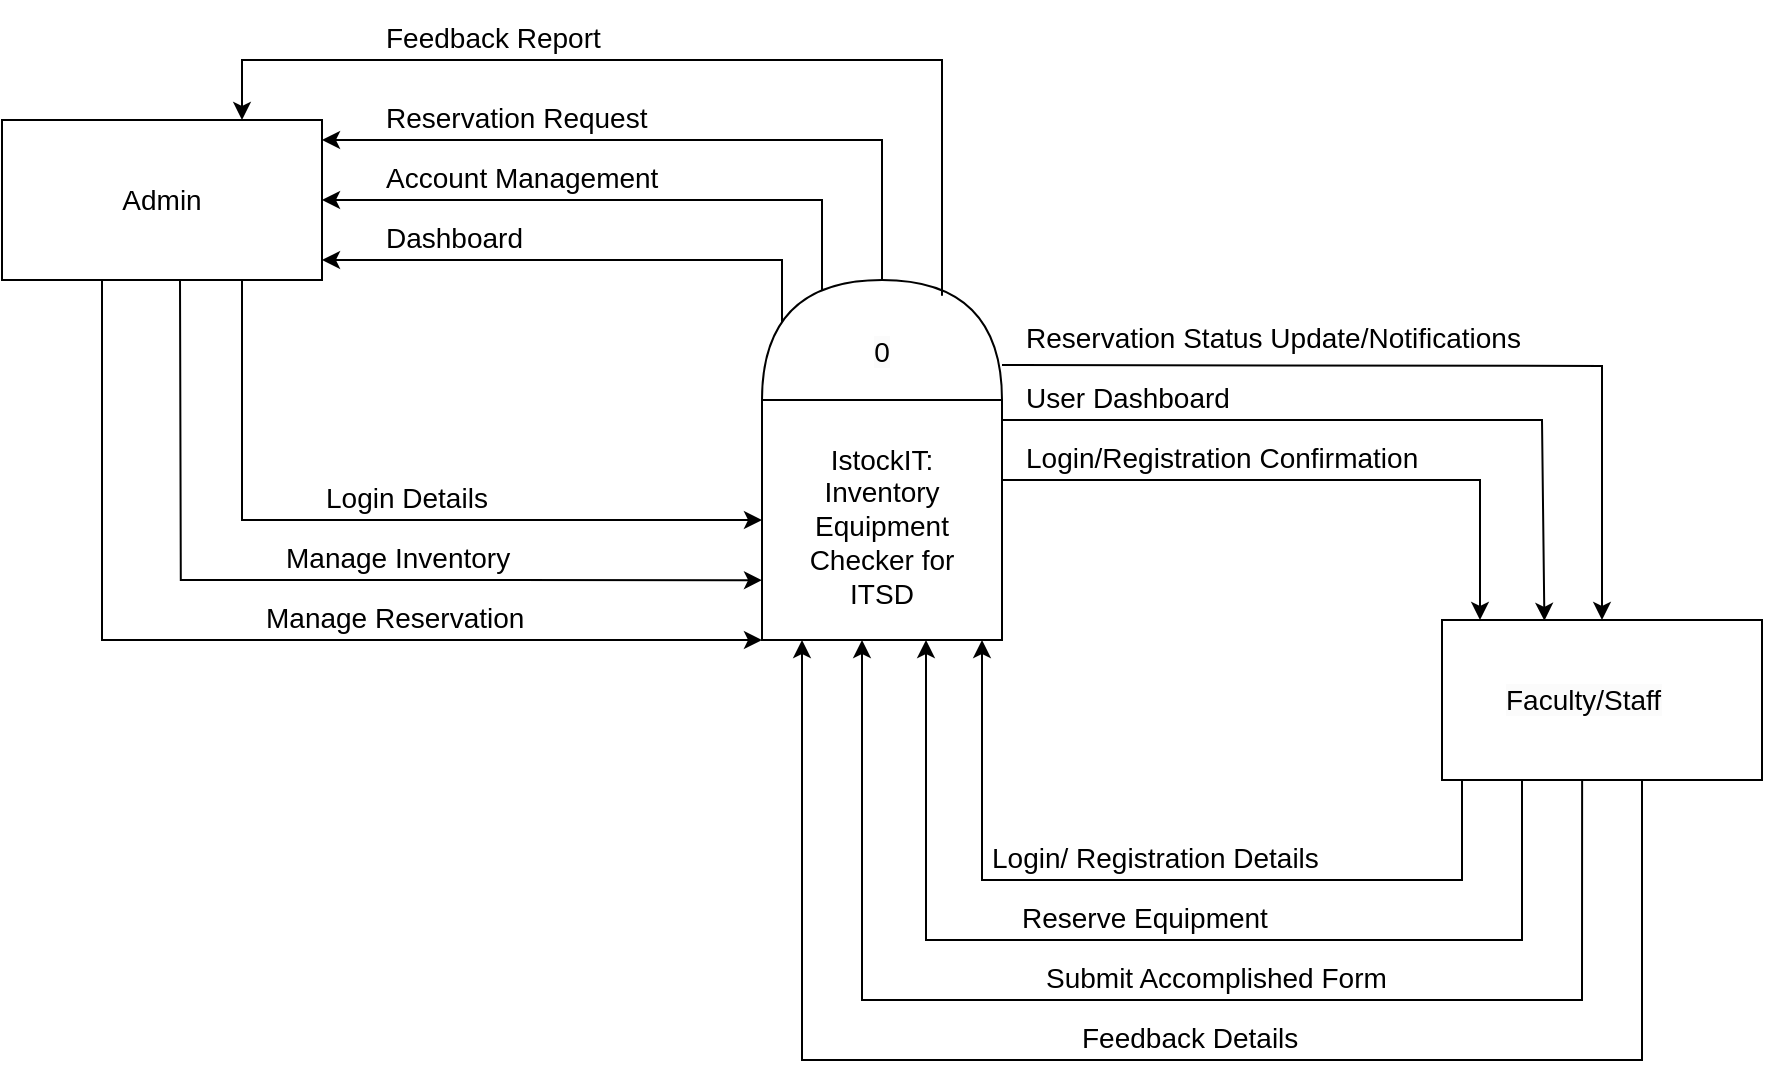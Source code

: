 <mxfile version="24.8.0">
  <diagram name="Page-1" id="SGy5AnTN-vzDdn6iBTi3">
    <mxGraphModel dx="789" dy="858" grid="1" gridSize="10" guides="1" tooltips="1" connect="1" arrows="1" fold="1" page="1" pageScale="1" pageWidth="1100" pageHeight="850" math="0" shadow="0">
      <root>
        <mxCell id="0" />
        <mxCell id="1" parent="0" />
        <mxCell id="7_nPbRuavQrWg9QIdB2e-3" value="&lt;font style=&quot;font-size: 14px;&quot; face=&quot;arial&quot;&gt;Admin&lt;/font&gt;" style="rounded=0;whiteSpace=wrap;html=1;" parent="1" vertex="1">
          <mxGeometry x="30" y="110" width="160" height="80" as="geometry" />
        </mxCell>
        <mxCell id="7_nPbRuavQrWg9QIdB2e-14" value="" style="edgeStyle=none;orthogonalLoop=1;jettySize=auto;html=1;rounded=0;entryX=1;entryY=0.75;entryDx=0;entryDy=0;" parent="1" edge="1">
          <mxGeometry width="80" relative="1" as="geometry">
            <mxPoint x="420" y="240" as="sourcePoint" />
            <mxPoint x="190.0" y="180" as="targetPoint" />
            <Array as="points">
              <mxPoint x="420" y="180" />
            </Array>
          </mxGeometry>
        </mxCell>
        <mxCell id="7_nPbRuavQrWg9QIdB2e-15" value="" style="edgeStyle=none;orthogonalLoop=1;jettySize=auto;html=1;rounded=0;entryX=1;entryY=0.75;entryDx=0;entryDy=0;" parent="1" edge="1">
          <mxGeometry width="80" relative="1" as="geometry">
            <mxPoint x="440" y="230" as="sourcePoint" />
            <mxPoint x="190" y="150" as="targetPoint" />
            <Array as="points">
              <mxPoint x="440" y="150" />
            </Array>
          </mxGeometry>
        </mxCell>
        <mxCell id="7_nPbRuavQrWg9QIdB2e-16" value="" style="edgeStyle=none;orthogonalLoop=1;jettySize=auto;html=1;rounded=0;entryX=1;entryY=0.75;entryDx=0;entryDy=0;exitX=0.5;exitY=0;exitDx=0;exitDy=0;" parent="1" edge="1">
          <mxGeometry width="80" relative="1" as="geometry">
            <mxPoint x="470.0" y="210" as="sourcePoint" />
            <mxPoint x="190" y="120" as="targetPoint" />
            <Array as="points">
              <mxPoint x="470" y="120" />
            </Array>
          </mxGeometry>
        </mxCell>
        <mxCell id="7_nPbRuavQrWg9QIdB2e-17" value="" style="edgeStyle=none;orthogonalLoop=1;jettySize=auto;html=1;rounded=0;" parent="1" edge="1">
          <mxGeometry width="80" relative="1" as="geometry">
            <mxPoint x="760" y="440" as="sourcePoint" />
            <mxPoint x="520" y="370" as="targetPoint" />
            <Array as="points">
              <mxPoint x="760" y="490" />
              <mxPoint x="520" y="490" />
            </Array>
          </mxGeometry>
        </mxCell>
        <mxCell id="7_nPbRuavQrWg9QIdB2e-18" value="" style="edgeStyle=none;orthogonalLoop=1;jettySize=auto;html=1;rounded=0;" parent="1" edge="1">
          <mxGeometry width="80" relative="1" as="geometry">
            <mxPoint x="790" y="410" as="sourcePoint" />
            <mxPoint x="492" y="370" as="targetPoint" />
            <Array as="points">
              <mxPoint x="790" y="520" />
              <mxPoint x="492" y="520" />
            </Array>
          </mxGeometry>
        </mxCell>
        <mxCell id="7_nPbRuavQrWg9QIdB2e-19" value="" style="edgeStyle=none;orthogonalLoop=1;jettySize=auto;html=1;rounded=0;exitX=0.438;exitY=0.625;exitDx=0;exitDy=0;exitPerimeter=0;" parent="1" source="7_nPbRuavQrWg9QIdB2e-5" edge="1">
          <mxGeometry width="80" relative="1" as="geometry">
            <mxPoint x="758" y="410" as="sourcePoint" />
            <mxPoint x="460" y="370" as="targetPoint" />
            <Array as="points">
              <mxPoint x="820" y="550" />
              <mxPoint x="460" y="550" />
            </Array>
          </mxGeometry>
        </mxCell>
        <mxCell id="7_nPbRuavQrWg9QIdB2e-20" value="" style="edgeStyle=none;orthogonalLoop=1;jettySize=auto;html=1;rounded=0;" parent="1" edge="1">
          <mxGeometry width="80" relative="1" as="geometry">
            <mxPoint x="850" y="430" as="sourcePoint" />
            <mxPoint x="430" y="370" as="targetPoint" />
            <Array as="points">
              <mxPoint x="850" y="580" />
              <mxPoint x="430" y="580" />
            </Array>
          </mxGeometry>
        </mxCell>
        <mxCell id="7_nPbRuavQrWg9QIdB2e-22" value="" style="edgeStyle=none;orthogonalLoop=1;jettySize=auto;html=1;rounded=0;" parent="1" edge="1">
          <mxGeometry width="80" relative="1" as="geometry">
            <mxPoint x="150" y="190" as="sourcePoint" />
            <mxPoint x="410" y="310" as="targetPoint" />
            <Array as="points">
              <mxPoint x="150" y="310" />
            </Array>
          </mxGeometry>
        </mxCell>
        <mxCell id="7_nPbRuavQrWg9QIdB2e-23" value="" style="edgeStyle=none;orthogonalLoop=1;jettySize=auto;html=1;rounded=0;entryX=0.834;entryY=0.995;entryDx=0;entryDy=0;entryPerimeter=0;" parent="1" edge="1">
          <mxGeometry width="80" relative="1" as="geometry">
            <mxPoint x="119" y="190" as="sourcePoint" />
            <mxPoint x="410.0" y="340.08" as="targetPoint" />
            <Array as="points">
              <mxPoint x="119.4" y="340" />
            </Array>
          </mxGeometry>
        </mxCell>
        <mxCell id="7_nPbRuavQrWg9QIdB2e-26" value="" style="edgeStyle=none;orthogonalLoop=1;jettySize=auto;html=1;rounded=0;" parent="1" edge="1">
          <mxGeometry width="80" relative="1" as="geometry">
            <mxPoint x="530" y="290" as="sourcePoint" />
            <mxPoint x="769" y="360" as="targetPoint" />
            <Array as="points">
              <mxPoint x="769" y="290" />
            </Array>
          </mxGeometry>
        </mxCell>
        <mxCell id="7_nPbRuavQrWg9QIdB2e-27" value="" style="edgeStyle=none;orthogonalLoop=1;jettySize=auto;html=1;rounded=0;entryX=0.32;entryY=0.005;entryDx=0;entryDy=0;entryPerimeter=0;" parent="1" target="7_nPbRuavQrWg9QIdB2e-5" edge="1">
          <mxGeometry width="80" relative="1" as="geometry">
            <mxPoint x="530" y="260" as="sourcePoint" />
            <mxPoint x="769" y="330" as="targetPoint" />
            <Array as="points">
              <mxPoint x="800" y="260" />
            </Array>
          </mxGeometry>
        </mxCell>
        <mxCell id="7_nPbRuavQrWg9QIdB2e-28" value="" style="edgeStyle=none;orthogonalLoop=1;jettySize=auto;html=1;rounded=0;entryX=0.5;entryY=0;entryDx=0;entryDy=0;" parent="1" target="7_nPbRuavQrWg9QIdB2e-5" edge="1">
          <mxGeometry width="80" relative="1" as="geometry">
            <mxPoint x="530" y="232.5" as="sourcePoint" />
            <mxPoint x="801" y="332.5" as="targetPoint" />
            <Array as="points">
              <mxPoint x="830" y="233" />
            </Array>
          </mxGeometry>
        </mxCell>
        <mxCell id="7_nPbRuavQrWg9QIdB2e-5" value="" style="rounded=0;whiteSpace=wrap;html=1;" parent="1" vertex="1">
          <mxGeometry x="750" y="360" width="160" height="80" as="geometry" />
        </mxCell>
        <mxCell id="7_nPbRuavQrWg9QIdB2e-4" value="" style="group" parent="1" vertex="1" connectable="0">
          <mxGeometry x="410" y="190" width="120" height="185" as="geometry" />
        </mxCell>
        <mxCell id="7_nPbRuavQrWg9QIdB2e-2" value="" style="rounded=0;whiteSpace=wrap;html=1;rotation=90;" parent="7_nPbRuavQrWg9QIdB2e-4" vertex="1">
          <mxGeometry y="60" width="120" height="120" as="geometry" />
        </mxCell>
        <mxCell id="7_nPbRuavQrWg9QIdB2e-6" value="&lt;font face=&quot;arial&quot; style=&quot;font-size: 14px;&quot;&gt;0&lt;/font&gt;" style="text;html=1;align=center;verticalAlign=middle;whiteSpace=wrap;rounded=0;" parent="7_nPbRuavQrWg9QIdB2e-4" vertex="1">
          <mxGeometry x="30" y="30" width="60" height="30" as="geometry" />
        </mxCell>
        <mxCell id="7_nPbRuavQrWg9QIdB2e-7" value="&lt;font style=&quot;font-size: 14px;&quot; face=&quot;arial&quot;&gt;IstockIT: Inventory Equipment Checker for ITSD&lt;/font&gt;" style="text;html=1;align=center;verticalAlign=middle;whiteSpace=wrap;rounded=0;" parent="7_nPbRuavQrWg9QIdB2e-4" vertex="1">
          <mxGeometry x="15" y="60" width="90" height="125" as="geometry" />
        </mxCell>
        <mxCell id="7_nPbRuavQrWg9QIdB2e-1" value="" style="shape=or;whiteSpace=wrap;html=1;rotation=-90;" parent="7_nPbRuavQrWg9QIdB2e-4" vertex="1">
          <mxGeometry x="30" y="-30" width="60" height="120" as="geometry" />
        </mxCell>
        <mxCell id="7_nPbRuavQrWg9QIdB2e-61" value="&lt;span style=&quot;color: rgb(0, 0, 0); font-family: arial; font-size: 14px; font-style: normal; font-variant-ligatures: normal; font-variant-caps: normal; font-weight: 400; letter-spacing: normal; orphans: 2; text-indent: 0px; text-transform: none; widows: 2; word-spacing: 0px; -webkit-text-stroke-width: 0px; white-space: normal; background-color: rgb(251, 251, 251); text-decoration-thickness: initial; text-decoration-style: initial; text-decoration-color: initial; float: none; display: inline !important;&quot;&gt;0&lt;/span&gt;" style="text;whiteSpace=wrap;html=1;align=center;" parent="7_nPbRuavQrWg9QIdB2e-4" vertex="1">
          <mxGeometry x="25.999" y="21.004" width="68" height="39" as="geometry" />
        </mxCell>
        <mxCell id="7_nPbRuavQrWg9QIdB2e-30" value="&lt;font face=&quot;arial&quot; style=&quot;font-size: 14px;&quot;&gt;Login Details&lt;/font&gt;" style="text;html=1;align=left;verticalAlign=bottom;whiteSpace=wrap;rounded=0;" parent="1" vertex="1">
          <mxGeometry x="190" y="280" width="100" height="30" as="geometry" />
        </mxCell>
        <mxCell id="7_nPbRuavQrWg9QIdB2e-31" value="&lt;font face=&quot;arial&quot; style=&quot;font-size: 14px;&quot;&gt;Dashboard&lt;/font&gt;" style="text;html=1;align=left;verticalAlign=bottom;whiteSpace=wrap;rounded=0;" parent="1" vertex="1">
          <mxGeometry x="220" y="150" width="100" height="30" as="geometry" />
        </mxCell>
        <mxCell id="7_nPbRuavQrWg9QIdB2e-32" value="&lt;font face=&quot;arial&quot; style=&quot;font-size: 14px;&quot;&gt;Manage Inventory&lt;/font&gt;" style="text;html=1;align=left;verticalAlign=bottom;whiteSpace=wrap;rounded=0;" parent="1" vertex="1">
          <mxGeometry x="170" y="310" width="120" height="30" as="geometry" />
        </mxCell>
        <mxCell id="7_nPbRuavQrWg9QIdB2e-36" value="&lt;font style=&quot;font-size: 14px;&quot; face=&quot;arial&quot;&gt;Account Management&lt;/font&gt;" style="text;html=1;align=left;verticalAlign=bottom;whiteSpace=wrap;rounded=0;" parent="1" vertex="1">
          <mxGeometry x="220" y="120" width="170" height="30" as="geometry" />
        </mxCell>
        <mxCell id="7_nPbRuavQrWg9QIdB2e-41" value="&lt;font face=&quot;arial&quot;&gt;&lt;span style=&quot;font-size: 14px;&quot;&gt;Reservation Status Update/Notifications&lt;/span&gt;&lt;/font&gt;" style="text;html=1;align=left;verticalAlign=bottom;whiteSpace=wrap;rounded=0;" parent="1" vertex="1">
          <mxGeometry x="540" y="200" width="250" height="30" as="geometry" />
        </mxCell>
        <mxCell id="7_nPbRuavQrWg9QIdB2e-43" value="&lt;font face=&quot;arial&quot; style=&quot;font-size: 14px;&quot;&gt;Reservation Request&lt;/font&gt;" style="text;html=1;align=left;verticalAlign=bottom;whiteSpace=wrap;rounded=0;" parent="1" vertex="1">
          <mxGeometry x="220" y="90" width="190" height="30" as="geometry" />
        </mxCell>
        <mxCell id="7_nPbRuavQrWg9QIdB2e-45" value="&lt;font face=&quot;arial&quot; style=&quot;font-size: 14px;&quot;&gt;Login/Registration Confirmation&amp;nbsp;&lt;/font&gt;" style="text;html=1;align=left;verticalAlign=bottom;whiteSpace=wrap;rounded=0;" parent="1" vertex="1">
          <mxGeometry x="540" y="260" width="260" height="30" as="geometry" />
        </mxCell>
        <mxCell id="7_nPbRuavQrWg9QIdB2e-46" value="&lt;font face=&quot;arial&quot; style=&quot;font-size: 14px;&quot;&gt;Reserve Equipment&lt;/font&gt;" style="text;html=1;align=left;verticalAlign=bottom;whiteSpace=wrap;rounded=0;" parent="1" vertex="1">
          <mxGeometry x="537.5" y="490" width="170" height="30" as="geometry" />
        </mxCell>
        <mxCell id="7_nPbRuavQrWg9QIdB2e-47" value="&lt;font face=&quot;arial&quot; style=&quot;font-size: 14px;&quot;&gt;Login/ Registration Details&lt;/font&gt;" style="text;html=1;align=left;verticalAlign=bottom;whiteSpace=wrap;rounded=0;" parent="1" vertex="1">
          <mxGeometry x="522.5" y="460" width="200" height="30" as="geometry" />
        </mxCell>
        <mxCell id="7_nPbRuavQrWg9QIdB2e-51" value="&lt;font style=&quot;font-size: 14px;&quot; face=&quot;arial&quot;&gt;Feedback Details&lt;/font&gt;" style="text;html=1;align=left;verticalAlign=bottom;whiteSpace=wrap;rounded=0;" parent="1" vertex="1">
          <mxGeometry x="567.5" y="550" width="170" height="30" as="geometry" />
        </mxCell>
        <mxCell id="7_nPbRuavQrWg9QIdB2e-52" value="&lt;font face=&quot;arial&quot; style=&quot;font-size: 14px;&quot;&gt;Submit Accomplished Form&lt;/font&gt;" style="text;html=1;align=left;verticalAlign=bottom;whiteSpace=wrap;rounded=0;" parent="1" vertex="1">
          <mxGeometry x="550" y="520" width="205" height="30" as="geometry" />
        </mxCell>
        <mxCell id="7_nPbRuavQrWg9QIdB2e-60" value="&lt;span style=&quot;color: rgb(0, 0, 0); font-family: arial; font-size: 14px; font-style: normal; font-variant-ligatures: normal; font-variant-caps: normal; font-weight: 400; letter-spacing: normal; orphans: 2; text-align: center; text-indent: 0px; text-transform: none; widows: 2; word-spacing: 0px; -webkit-text-stroke-width: 0px; white-space: normal; background-color: rgb(251, 251, 251); text-decoration-thickness: initial; text-decoration-style: initial; text-decoration-color: initial; display: inline !important; float: none;&quot;&gt;Faculty/Staff&lt;/span&gt;" style="text;whiteSpace=wrap;html=1;" parent="1" vertex="1">
          <mxGeometry x="780" y="385" width="70" height="40" as="geometry" />
        </mxCell>
        <mxCell id="JCqkkCcpcfbZWxIbjk5Z-1" value="" style="edgeStyle=none;orthogonalLoop=1;jettySize=auto;html=1;rounded=0;" edge="1" parent="1">
          <mxGeometry width="80" relative="1" as="geometry">
            <mxPoint x="80" y="190" as="sourcePoint" />
            <mxPoint x="410" y="370" as="targetPoint" />
            <Array as="points">
              <mxPoint x="80" y="370" />
            </Array>
          </mxGeometry>
        </mxCell>
        <mxCell id="JCqkkCcpcfbZWxIbjk5Z-2" value="&lt;font face=&quot;arial&quot; style=&quot;font-size: 14px;&quot;&gt;Manage Reservation&lt;/font&gt;" style="text;html=1;align=left;verticalAlign=bottom;whiteSpace=wrap;rounded=0;" vertex="1" parent="1">
          <mxGeometry x="160" y="340" width="140" height="30" as="geometry" />
        </mxCell>
        <mxCell id="JCqkkCcpcfbZWxIbjk5Z-3" value="&lt;font face=&quot;arial&quot; style=&quot;font-size: 14px;&quot;&gt;User Dashboard&lt;/font&gt;" style="text;html=1;align=left;verticalAlign=bottom;whiteSpace=wrap;rounded=0;" vertex="1" parent="1">
          <mxGeometry x="540" y="230" width="200" height="30" as="geometry" />
        </mxCell>
        <mxCell id="JCqkkCcpcfbZWxIbjk5Z-4" value="" style="edgeStyle=none;orthogonalLoop=1;jettySize=auto;html=1;rounded=0;exitX=0.869;exitY=0.75;exitDx=0;exitDy=0;exitPerimeter=0;entryX=0.75;entryY=0;entryDx=0;entryDy=0;" edge="1" parent="1" source="7_nPbRuavQrWg9QIdB2e-1" target="7_nPbRuavQrWg9QIdB2e-3">
          <mxGeometry width="80" relative="1" as="geometry">
            <mxPoint x="500" y="190" as="sourcePoint" />
            <mxPoint x="130" y="80" as="targetPoint" />
            <Array as="points">
              <mxPoint x="500.0" y="80" />
              <mxPoint x="150" y="80" />
            </Array>
          </mxGeometry>
        </mxCell>
        <mxCell id="JCqkkCcpcfbZWxIbjk5Z-5" value="&lt;font face=&quot;arial&quot; style=&quot;font-size: 14px;&quot;&gt;Feedback Report&lt;/font&gt;" style="text;html=1;align=left;verticalAlign=bottom;whiteSpace=wrap;rounded=0;" vertex="1" parent="1">
          <mxGeometry x="220" y="50" width="190" height="30" as="geometry" />
        </mxCell>
      </root>
    </mxGraphModel>
  </diagram>
</mxfile>
